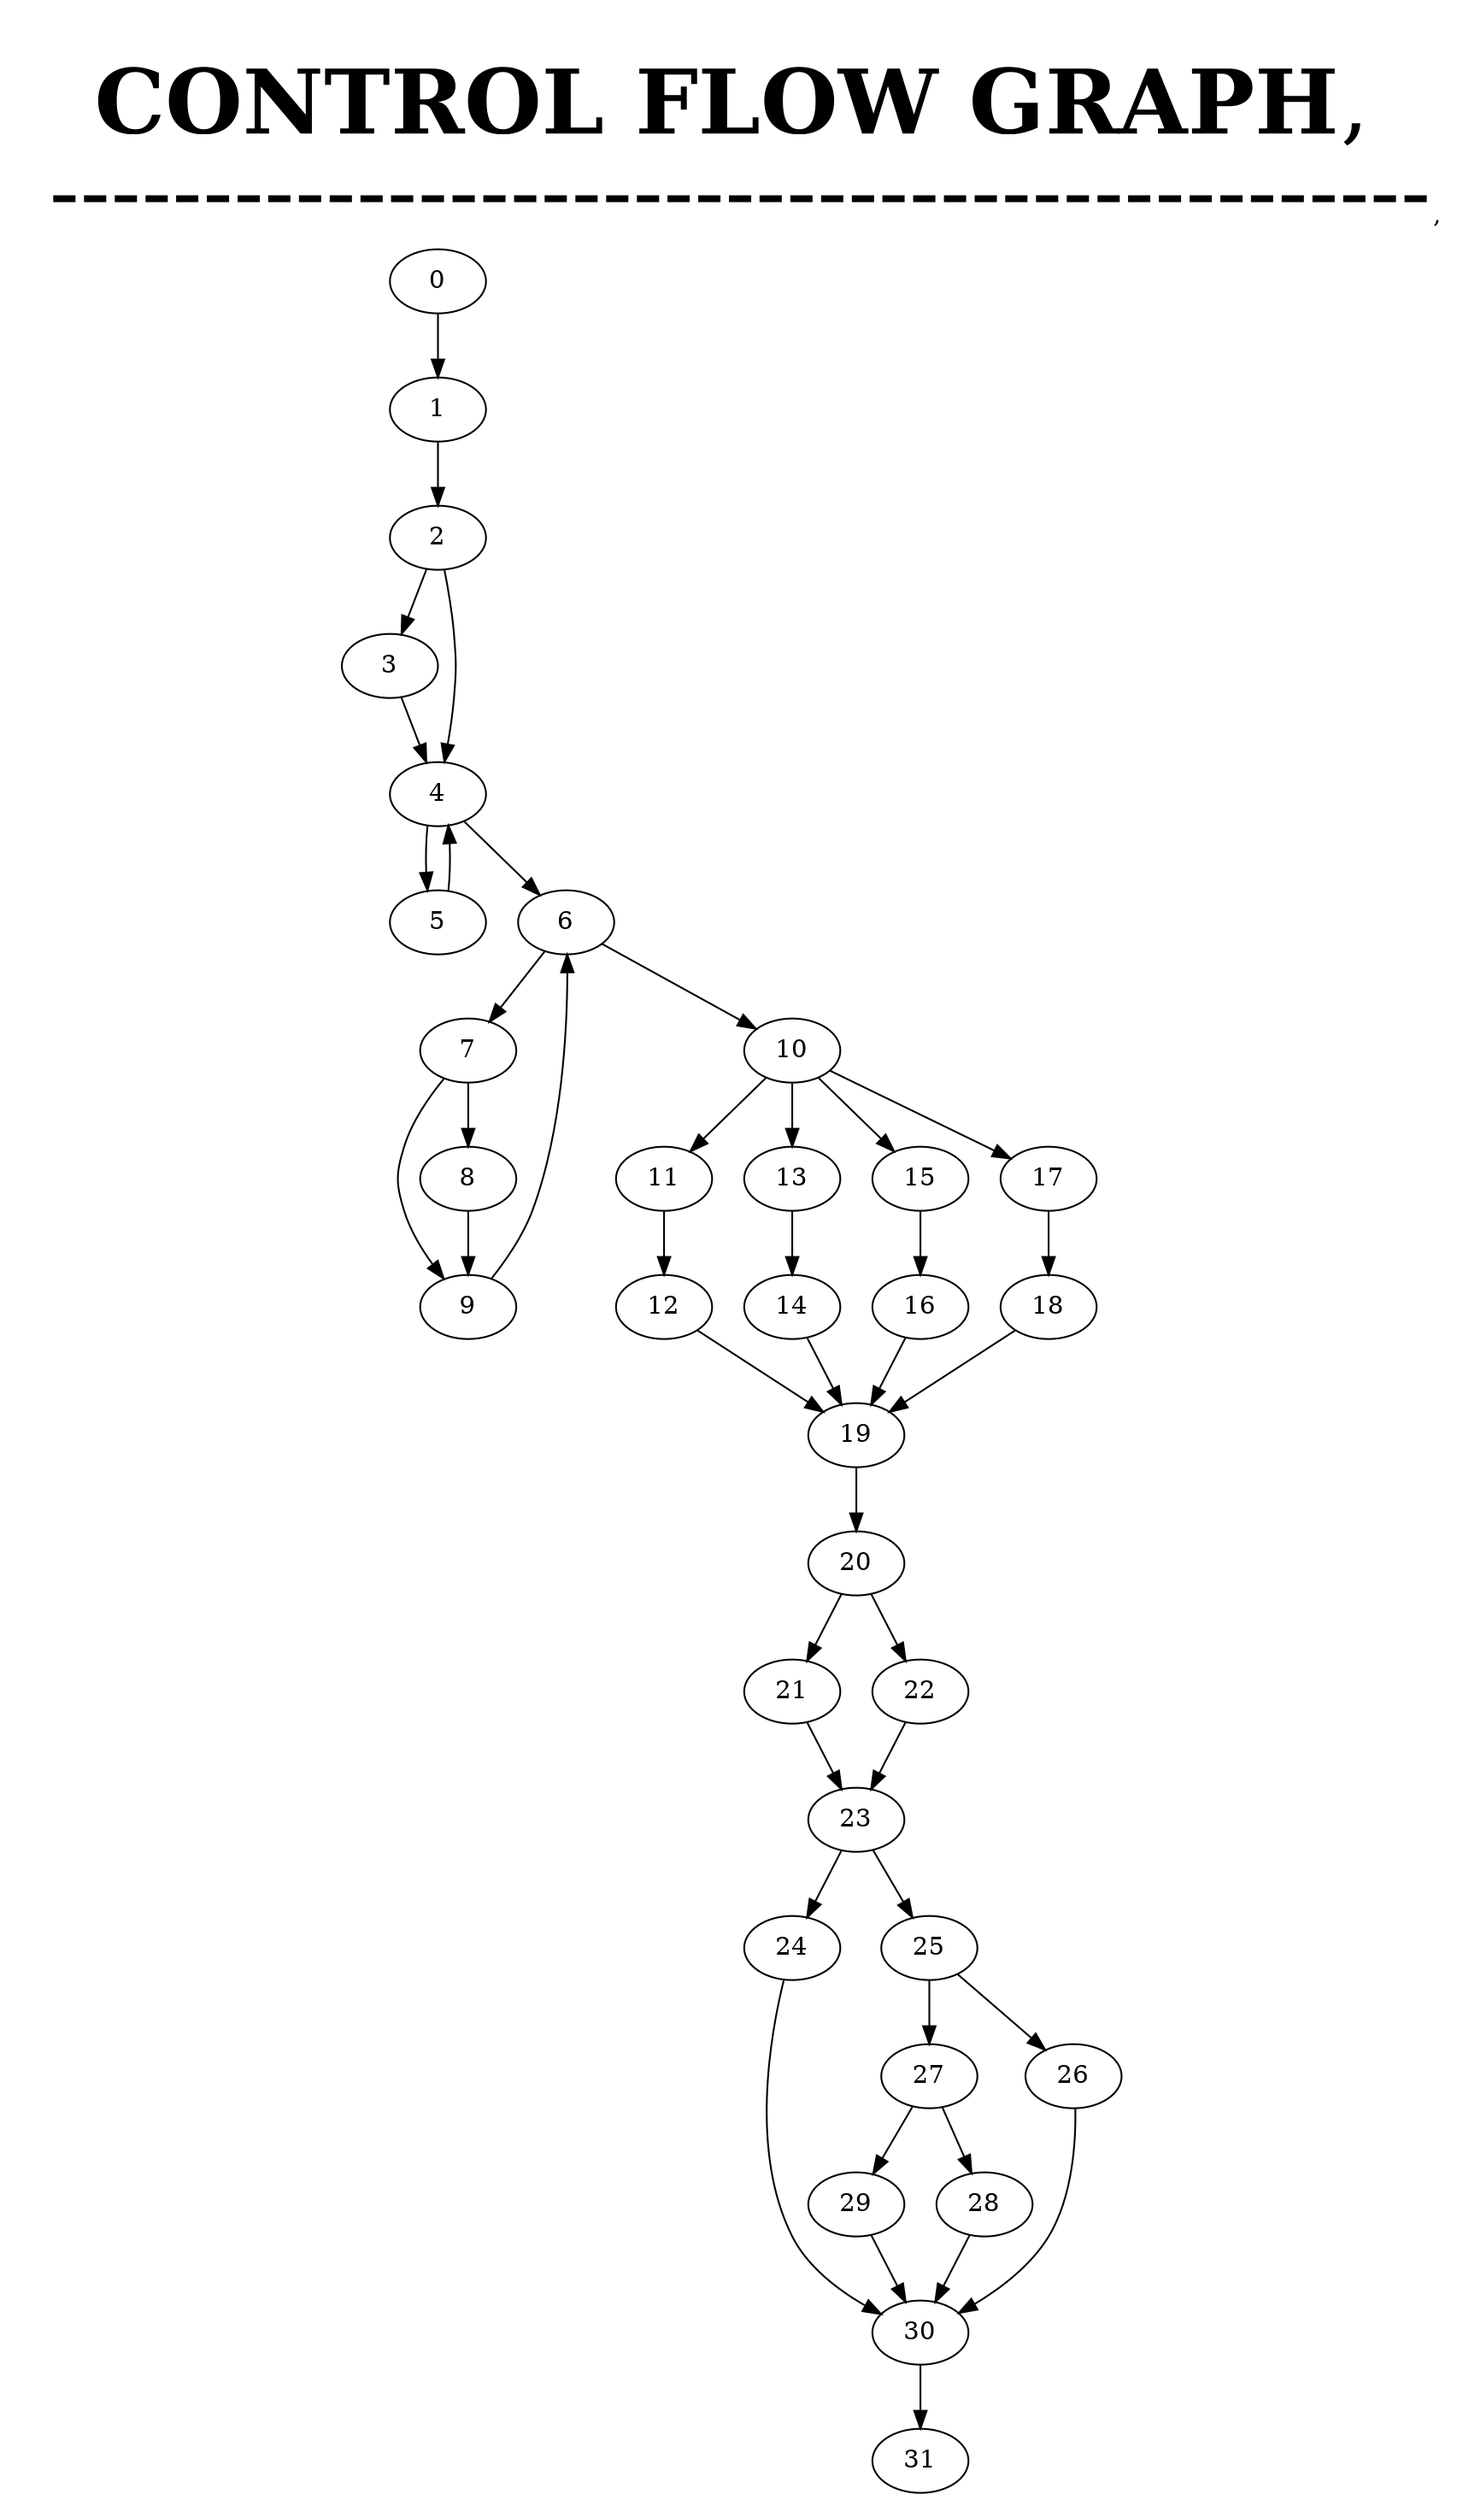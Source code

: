 digraph G {
label = <<br/><br/><font point-size='50'><b>CONTROL FLOW GRAPH</b>,<br/> 
---------------------------------------------</font>,<br/>>; labelloc = t;0->1;
1->2;
2->3;
3->4;
4->5;
5->4;
4->6;
6->7;
7->8;
8->9;
9->6;
6->10;
10->11;
11->12;
12->19;
19->20;
20->21;
21->23;
23->24;
24->30;
30->31;
23->25;
25->26;
26->30;
25->27;
27->28;
28->30;
27->29;
29->30;
20->22;
22->23;
10->13;
13->14;
14->19;
10->15;
15->16;
16->19;
10->17;
17->18;
18->19;
7->9;
2->4;
}